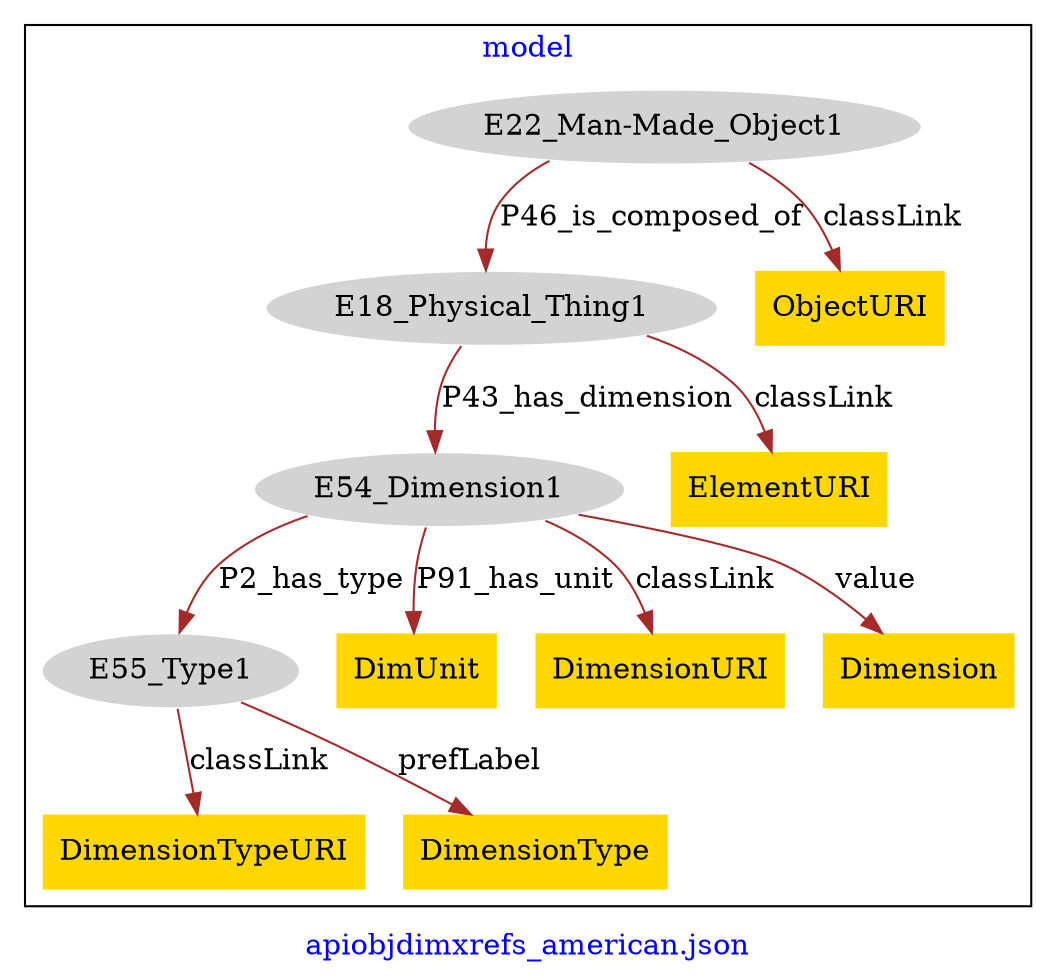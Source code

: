 digraph n0 {
fontcolor="blue"
remincross="true"
label="apiobjdimxrefs_american.json"
subgraph cluster {
label="model"
n2[style="filled",color="white",fillcolor="lightgray",label="E18_Physical_Thing1"];
n3[style="filled",color="white",fillcolor="lightgray",label="E54_Dimension1"];
n4[style="filled",color="white",fillcolor="lightgray",label="E22_Man-Made_Object1"];
n5[style="filled",color="white",fillcolor="lightgray",label="E55_Type1"];
n6[shape="plaintext",style="filled",fillcolor="gold",label="DimUnit"];
n7[shape="plaintext",style="filled",fillcolor="gold",label="DimensionTypeURI"];
n8[shape="plaintext",style="filled",fillcolor="gold",label="DimensionURI"];
n9[shape="plaintext",style="filled",fillcolor="gold",label="ElementURI"];
n10[shape="plaintext",style="filled",fillcolor="gold",label="ObjectURI"];
n11[shape="plaintext",style="filled",fillcolor="gold",label="Dimension"];
n12[shape="plaintext",style="filled",fillcolor="gold",label="DimensionType"];
}
n2 -> n3[color="brown",fontcolor="black",label="P43_has_dimension"]
n4 -> n2[color="brown",fontcolor="black",label="P46_is_composed_of"]
n3 -> n5[color="brown",fontcolor="black",label="P2_has_type"]
n3 -> n6[color="brown",fontcolor="black",label="P91_has_unit"]
n5 -> n7[color="brown",fontcolor="black",label="classLink"]
n3 -> n8[color="brown",fontcolor="black",label="classLink"]
n2 -> n9[color="brown",fontcolor="black",label="classLink"]
n4 -> n10[color="brown",fontcolor="black",label="classLink"]
n3 -> n11[color="brown",fontcolor="black",label="value"]
n5 -> n12[color="brown",fontcolor="black",label="prefLabel"]
}
